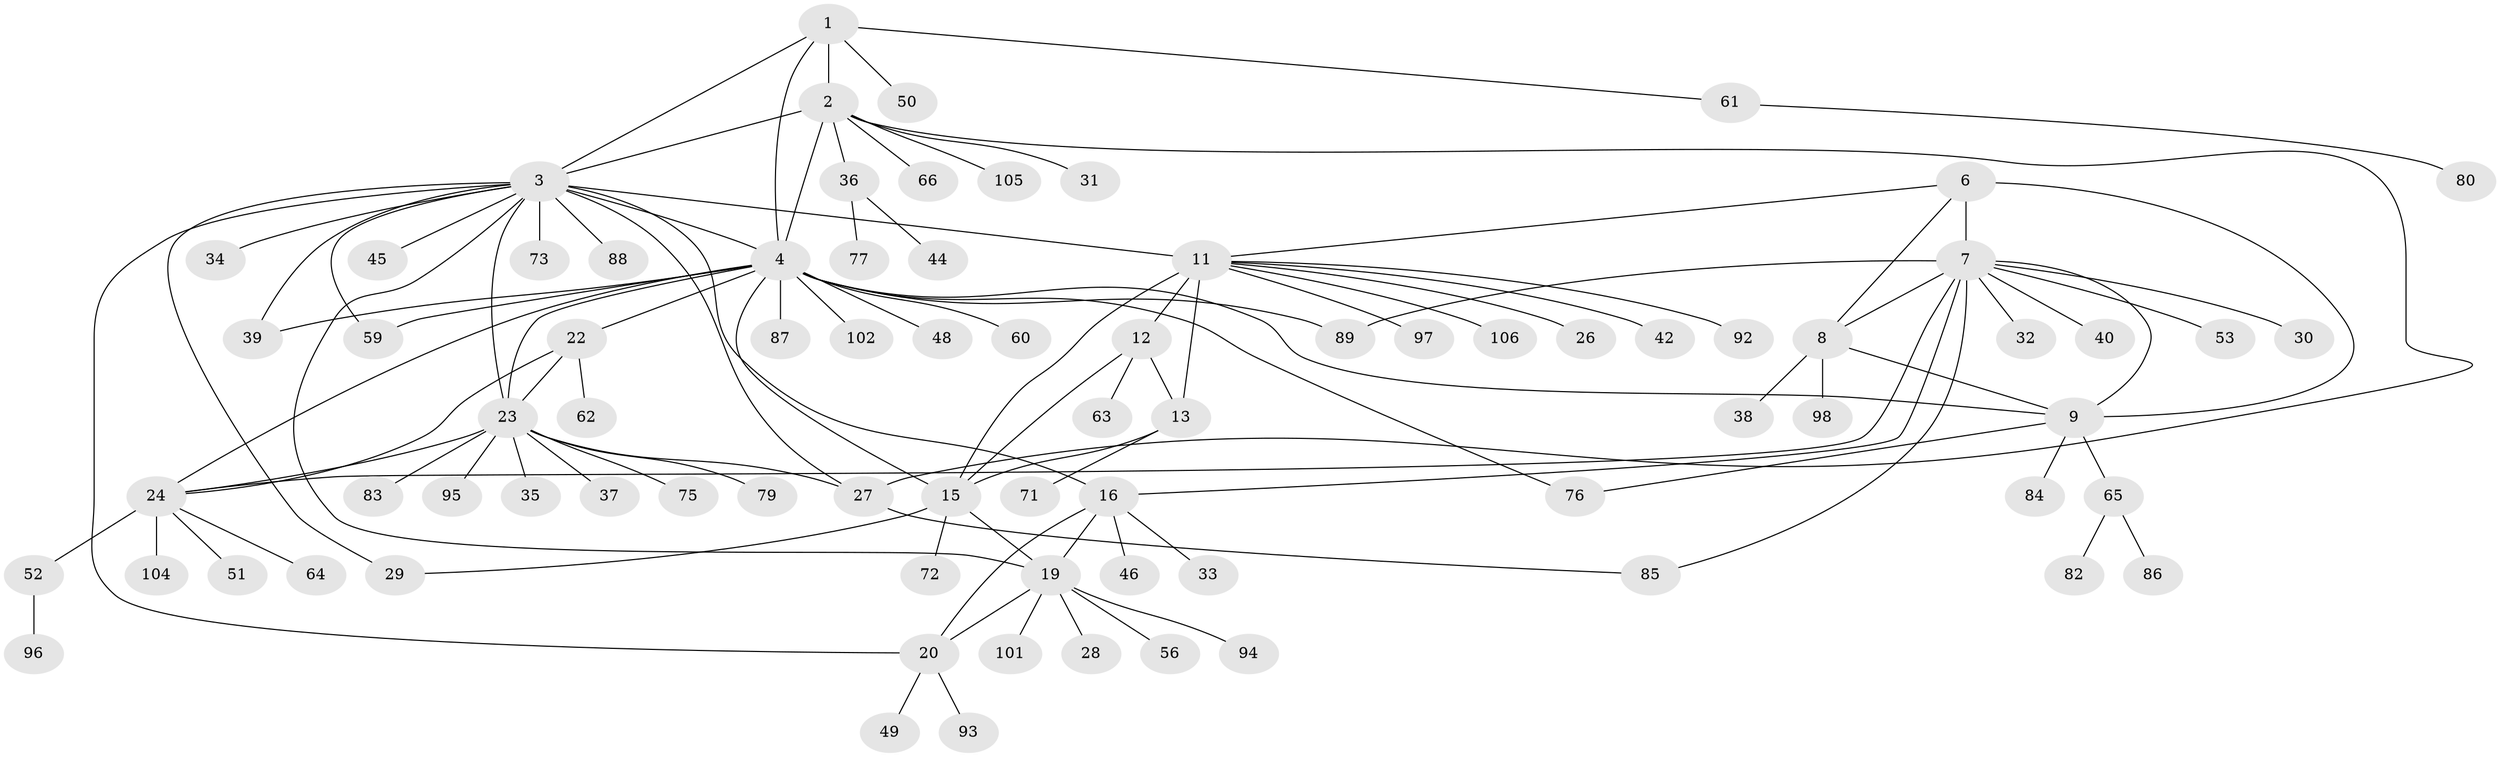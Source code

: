 // original degree distribution, {5: 0.04716981132075472, 6: 0.05660377358490566, 10: 0.018867924528301886, 9: 0.04716981132075472, 7: 0.02830188679245283, 11: 0.018867924528301886, 8: 0.009433962264150943, 12: 0.009433962264150943, 1: 0.5471698113207547, 3: 0.04716981132075472, 2: 0.1509433962264151, 4: 0.018867924528301886}
// Generated by graph-tools (version 1.1) at 2025/42/03/06/25 10:42:09]
// undirected, 80 vertices, 108 edges
graph export_dot {
graph [start="1"]
  node [color=gray90,style=filled];
  1 [super="+47"];
  2 [super="+5"];
  3 [super="+17"];
  4 [super="+21"];
  6 [super="+103"];
  7 [super="+10"];
  8 [super="+41"];
  9 [super="+55"];
  11 [super="+14"];
  12 [super="+54"];
  13 [super="+43"];
  15 [super="+58"];
  16 [super="+18"];
  19 [super="+74"];
  20 [super="+57"];
  22;
  23 [super="+25"];
  24 [super="+68"];
  26;
  27 [super="+81"];
  28 [super="+70"];
  29 [super="+69"];
  30;
  31;
  32;
  33;
  34 [super="+100"];
  35 [super="+91"];
  36 [super="+99"];
  37;
  38;
  39 [super="+78"];
  40 [super="+67"];
  42;
  44;
  45;
  46;
  48;
  49;
  50;
  51;
  52;
  53;
  56;
  59;
  60;
  61;
  62;
  63;
  64;
  65 [super="+90"];
  66;
  71;
  72;
  73;
  75;
  76;
  77;
  79;
  80;
  82;
  83;
  84;
  85;
  86;
  87;
  88;
  89;
  92;
  93;
  94;
  95;
  96;
  97;
  98;
  101;
  102;
  104;
  105;
  106;
  1 -- 2 [weight=2];
  1 -- 3;
  1 -- 4;
  1 -- 50;
  1 -- 61;
  2 -- 3 [weight=2];
  2 -- 4 [weight=2];
  2 -- 36;
  2 -- 105;
  2 -- 66;
  2 -- 31;
  2 -- 27;
  3 -- 4;
  3 -- 11;
  3 -- 29 [weight=2];
  3 -- 59;
  3 -- 73;
  3 -- 34;
  3 -- 45;
  3 -- 16 [weight=2];
  3 -- 19;
  3 -- 20;
  3 -- 23;
  3 -- 88;
  3 -- 27;
  3 -- 39;
  4 -- 9;
  4 -- 39 [weight=2];
  4 -- 60;
  4 -- 102;
  4 -- 76;
  4 -- 15;
  4 -- 48;
  4 -- 22;
  4 -- 23 [weight=2];
  4 -- 24;
  4 -- 89;
  4 -- 87;
  4 -- 59;
  6 -- 7 [weight=2];
  6 -- 8;
  6 -- 9;
  6 -- 11;
  7 -- 8 [weight=2];
  7 -- 9 [weight=2];
  7 -- 16;
  7 -- 32;
  7 -- 40;
  7 -- 53;
  7 -- 85;
  7 -- 24;
  7 -- 89;
  7 -- 30;
  8 -- 9;
  8 -- 38;
  8 -- 98;
  9 -- 65;
  9 -- 76;
  9 -- 84;
  11 -- 12 [weight=2];
  11 -- 13 [weight=2];
  11 -- 15 [weight=2];
  11 -- 97;
  11 -- 42;
  11 -- 106;
  11 -- 26;
  11 -- 92;
  12 -- 13;
  12 -- 15;
  12 -- 63;
  13 -- 15;
  13 -- 71;
  15 -- 19;
  15 -- 29;
  15 -- 72;
  16 -- 19 [weight=2];
  16 -- 20 [weight=2];
  16 -- 33;
  16 -- 46;
  19 -- 20;
  19 -- 28;
  19 -- 56;
  19 -- 101;
  19 -- 94;
  20 -- 49;
  20 -- 93;
  22 -- 23 [weight=2];
  22 -- 24;
  22 -- 62;
  23 -- 24 [weight=2];
  23 -- 27;
  23 -- 35;
  23 -- 37;
  23 -- 75;
  23 -- 79;
  23 -- 83;
  23 -- 95;
  24 -- 51;
  24 -- 52;
  24 -- 64;
  24 -- 104;
  27 -- 85;
  36 -- 44;
  36 -- 77;
  52 -- 96;
  61 -- 80;
  65 -- 82;
  65 -- 86;
}
